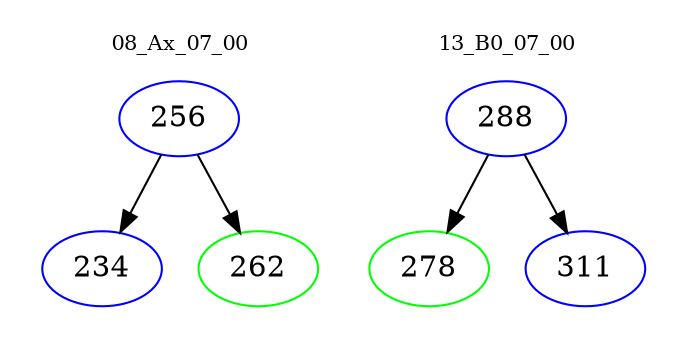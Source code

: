 digraph{
subgraph cluster_0 {
color = white
label = "08_Ax_07_00";
fontsize=10;
T0_256 [label="256", color="blue"]
T0_256 -> T0_234 [color="black"]
T0_234 [label="234", color="blue"]
T0_256 -> T0_262 [color="black"]
T0_262 [label="262", color="green"]
}
subgraph cluster_1 {
color = white
label = "13_B0_07_00";
fontsize=10;
T1_288 [label="288", color="blue"]
T1_288 -> T1_278 [color="black"]
T1_278 [label="278", color="green"]
T1_288 -> T1_311 [color="black"]
T1_311 [label="311", color="blue"]
}
}
